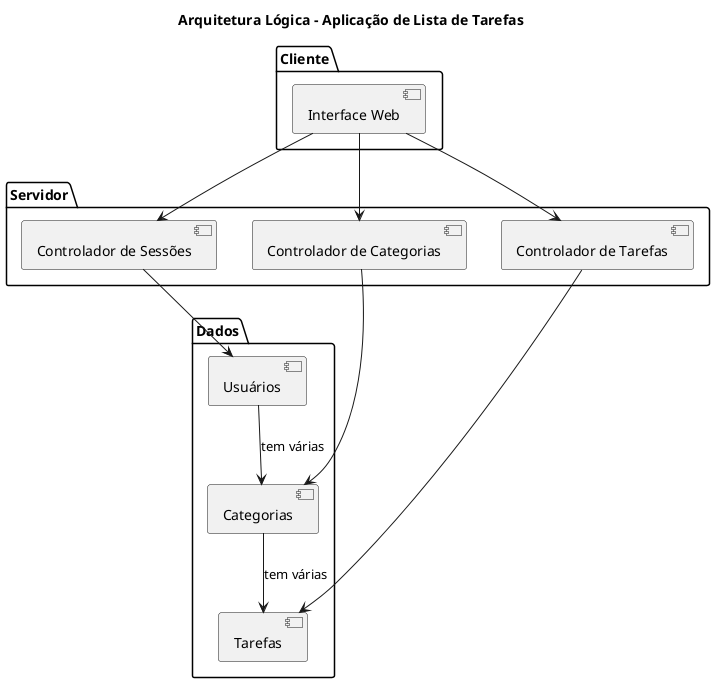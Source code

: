 @startuml
!define DATABASE_COLOR #E5FFCC
!define SERVER_COLOR #FFD1DC
!define CLIENT_COLOR #D1D1E0

title Arquitetura Lógica - Aplicação de Lista de Tarefas

top to bottom direction

package "Dados" {
    [Tarefas]
    [Usuários]
    [Categorias]
}

package "Servidor" {
    [Controlador de Sessões]
    [Controlador de Categorias]
    [Controlador de Tarefas]
}

package "Cliente" {
    [Interface Web]
}

[Usuários] --> [Categorias] : tem várias
[Categorias] --> [Tarefas] : tem várias

[Controlador de Sessões] --> [Usuários]
[Controlador de Categorias] --> [Categorias]
[Controlador de Tarefas] --> [Tarefas]

[Interface Web] --> [Controlador de Sessões]
[Interface Web] --> [Controlador de Categorias]
[Interface Web] --> [Controlador de Tarefas]

@enduml
